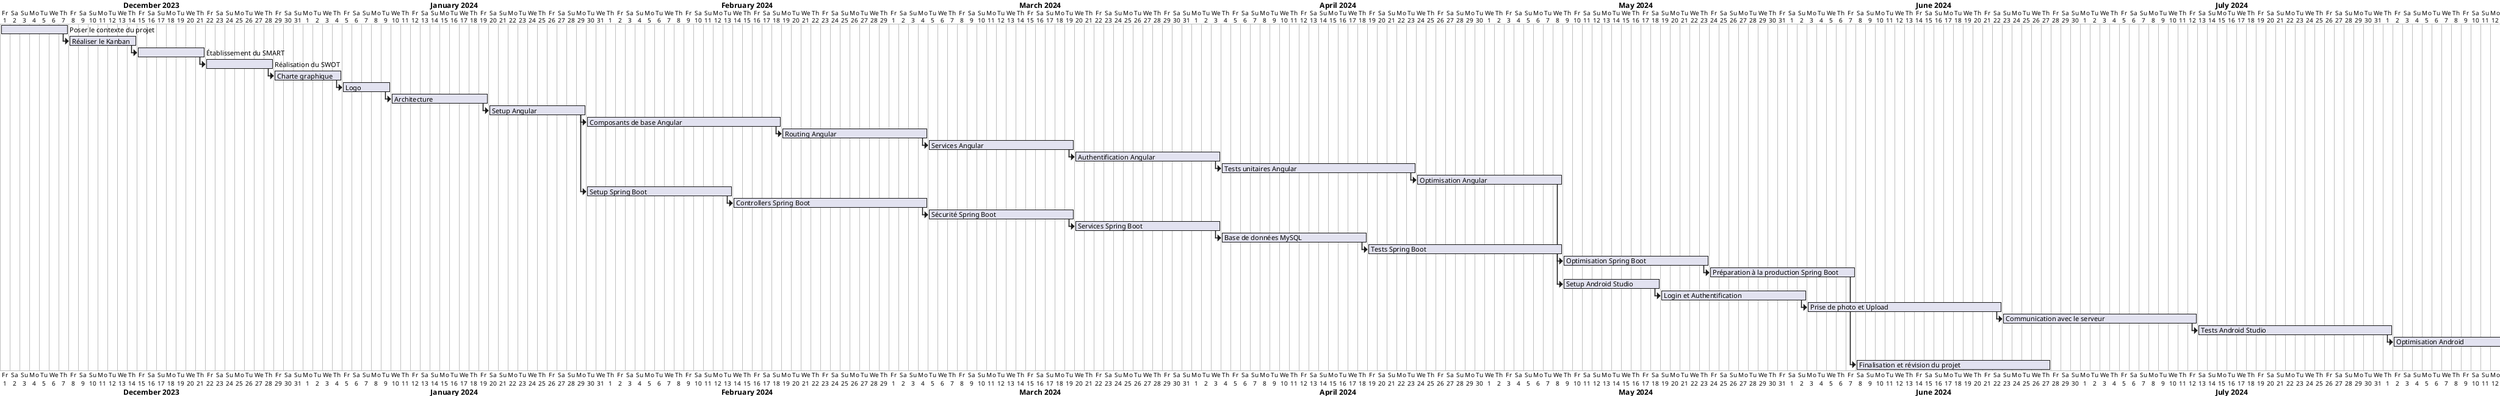 @startgantt
Project starts the 2023-12-01

' Phase d'avant-projet
[Poser le contexte du projet] as [Contexte] starts 2023-12-01 and lasts 7 days
[Réaliser le Kanban] as [Kanban] starts at [Contexte]'s end and lasts 7 days
[Établissement du SMART] as [SMART] starts at [Kanban]'s end and lasts 7 days
[Réalisation du SWOT] as [SWOT] starts at [SMART]'s end and lasts 7 days
[Charte graphique] as [CharteGraph] starts at [SWOT]'s end and lasts 7 days
[Logo] as [Logo] starts at [CharteGraph]'s end and lasts 5 days
[Architecture] as [Architect] starts at [Logo]'s end and lasts 10 days

' Phase de développement Angular
[Setup Angular] as [SetupAng] starts at [Architect]'s end and lasts 10 days
[Composants de base Angular] as [BaseCompAng] starts at [SetupAng]'s end and lasts 20 days
[Routing Angular] as [RoutingAng] starts at [BaseCompAng]'s end and lasts 15 days
[Services Angular] as [ServicesAng] starts at [RoutingAng]'s end and lasts 15 days
[Authentification Angular] as [AuthAng] starts at [ServicesAng]'s end and lasts 15 days
[Tests unitaires Angular] as [UnitTestAng] starts at [AuthAng]'s end and lasts 20 days
[Optimisation Angular] as [OptimAng] starts at [UnitTestAng]'s end and lasts 15 days

' Phase de développement Spring Boot
[Setup Spring Boot] as [SetupSpring] starts at [SetupAng]'s end and lasts 15 days
[Controllers Spring Boot] as [ControllersSpring] starts at [SetupSpring]'s end and lasts 20 days
[Sécurité Spring Boot] as [SecuritySpring] starts at [ControllersSpring]'s end and lasts 15 days
[Services Spring Boot] as [ServicesSpring] starts at [SecuritySpring]'s end and lasts 15 days
[Base de données MySQL] as [MySQLDB] starts at [ServicesSpring]'s end and lasts 15 days
[Tests Spring Boot] as [TestsSpring] starts at [MySQLDB]'s end and lasts 20 days
[Optimisation Spring Boot] as [OptimSpring] starts at [TestsSpring]'s end and lasts  15 days
[Préparation à la production Spring Boot] as [PreProdSpring] starts at [OptimSpring]'s end and lasts  15 days

' Phase de développement Android Studio
[Setup Android Studio] as [SetupAndroid] starts at [OptimAng]'s end and lasts  10 days
[Login et Authentification] as [LoginAuthAndroid] starts at [SetupAndroid]'s end and lasts  15 days
[Prise de photo et Upload] as [PhotoUploadAndroid] starts at [LoginAuthAndroid]'s end and lasts  20 days
[Communication avec le serveur] as [ServerCommAndroid] starts at [PhotoUploadAndroid]'s end and lasts  20 days
[Tests Android Studio] as [TestsAndroid] starts at [ServerCommAndroid]'s end and lasts  20 days
[Optimisation Android] as [OptimAndroid] starts at [TestsAndroid]'s end and lasts  15 days
[Préparation au lancement Android] as [LaunchPrepAndroid] starts at [OptimAndroid]'s end and lasts  15 days

' Finalisation
[Finalisation et révision du projet] as [FinalRev] starts at [PreProdSpring]'s end and lasts  20 days
@endgantt
